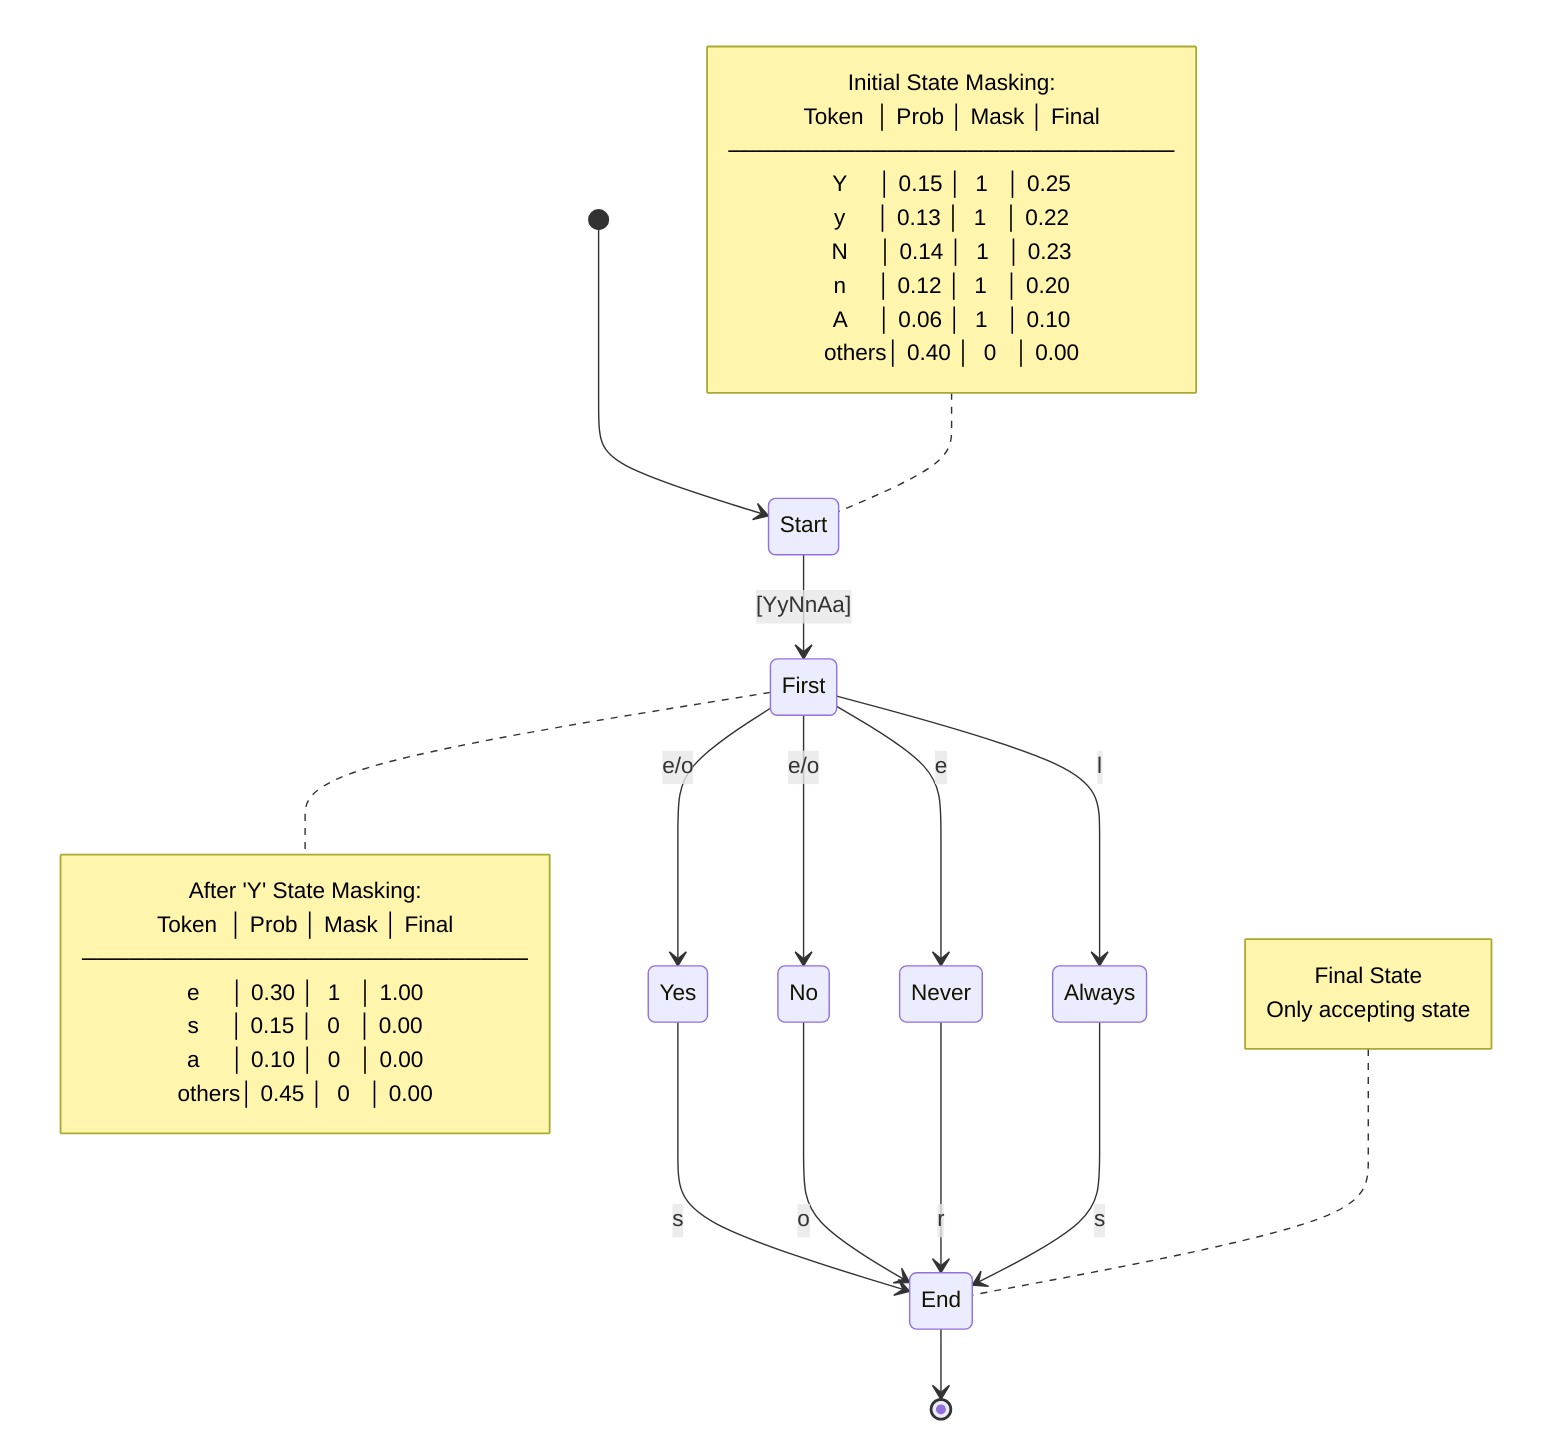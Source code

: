 stateDiagram-v2
    %% Main FSM structure
    [*] --> Start
    Start --> First: [YyNnAa]
    First --> Yes: e/o
    First --> No: e/o
    First --> Never: e
    First --> Always: l
    Yes --> End: s
    No --> End: o
    Never --> End: r
    Always --> End: s
    End --> [*]

    %% Initial State masking table
    note left of Start
        Initial State Masking:
        Token  │ Prob │ Mask │ Final
        ────────────────────────────
        Y     │ 0.15 │  1   │ 0.25
        y     │ 0.13 │  1   │ 0.22
        N     │ 0.14 │  1   │ 0.23
        n     │ 0.12 │  1   │ 0.20
        A     │ 0.06 │  1   │ 0.10
        others│ 0.40 │  0   │ 0.00
    end note

    %% First State masking example
    note right of First
        After 'Y' State Masking:
        Token  │ Prob │ Mask │ Final
        ────────────────────────────
        e     │ 0.30 │  1   │ 1.00
        s     │ 0.15 │  0   │ 0.00
        a     │ 0.10 │  0   │ 0.00
        others│ 0.45 │  0   │ 0.00
    end note

    %% Final State note
    note left of End
        Final State
        Only accepting state
    end note